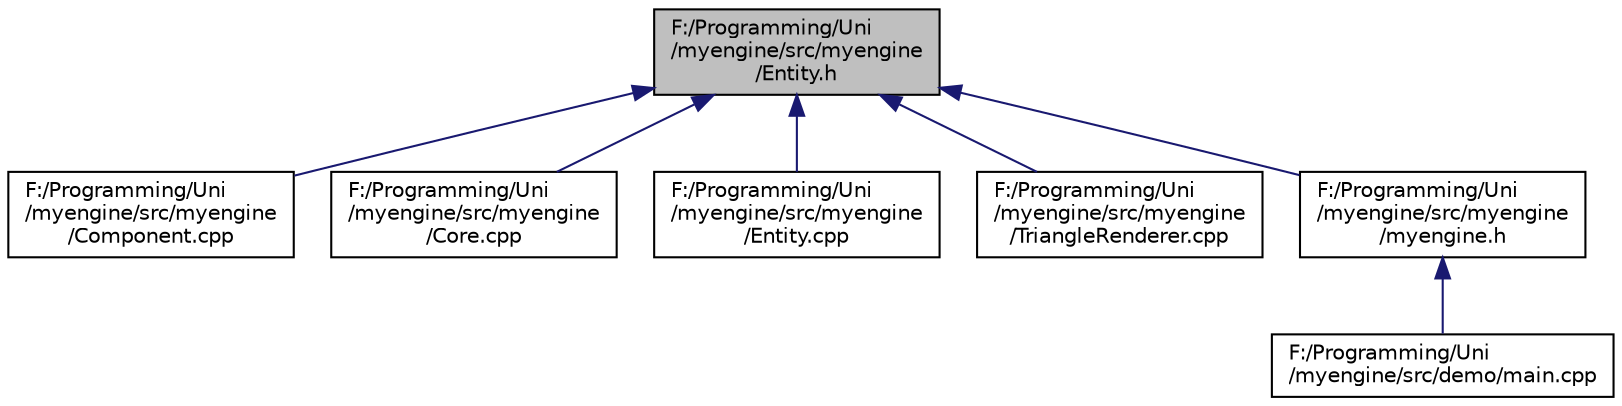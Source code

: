 digraph "F:/Programming/Uni/myengine/src/myengine/Entity.h"
{
 // LATEX_PDF_SIZE
  edge [fontname="Helvetica",fontsize="10",labelfontname="Helvetica",labelfontsize="10"];
  node [fontname="Helvetica",fontsize="10",shape=record];
  Node1 [label="F:/Programming/Uni\l/myengine/src/myengine\l/Entity.h",height=0.2,width=0.4,color="black", fillcolor="grey75", style="filled", fontcolor="black",tooltip=" "];
  Node1 -> Node2 [dir="back",color="midnightblue",fontsize="10",style="solid",fontname="Helvetica"];
  Node2 [label="F:/Programming/Uni\l/myengine/src/myengine\l/Component.cpp",height=0.2,width=0.4,color="black", fillcolor="white", style="filled",URL="$_component_8cpp.html",tooltip=" "];
  Node1 -> Node3 [dir="back",color="midnightblue",fontsize="10",style="solid",fontname="Helvetica"];
  Node3 [label="F:/Programming/Uni\l/myengine/src/myengine\l/Core.cpp",height=0.2,width=0.4,color="black", fillcolor="white", style="filled",URL="$_core_8cpp.html",tooltip=" "];
  Node1 -> Node4 [dir="back",color="midnightblue",fontsize="10",style="solid",fontname="Helvetica"];
  Node4 [label="F:/Programming/Uni\l/myengine/src/myengine\l/Entity.cpp",height=0.2,width=0.4,color="black", fillcolor="white", style="filled",URL="$_entity_8cpp.html",tooltip=" "];
  Node1 -> Node5 [dir="back",color="midnightblue",fontsize="10",style="solid",fontname="Helvetica"];
  Node5 [label="F:/Programming/Uni\l/myengine/src/myengine\l/TriangleRenderer.cpp",height=0.2,width=0.4,color="black", fillcolor="white", style="filled",URL="$_triangle_renderer_8cpp.html",tooltip=" "];
  Node1 -> Node6 [dir="back",color="midnightblue",fontsize="10",style="solid",fontname="Helvetica"];
  Node6 [label="F:/Programming/Uni\l/myengine/src/myengine\l/myengine.h",height=0.2,width=0.4,color="black", fillcolor="white", style="filled",URL="$myengine_8h.html",tooltip=" "];
  Node6 -> Node7 [dir="back",color="midnightblue",fontsize="10",style="solid",fontname="Helvetica"];
  Node7 [label="F:/Programming/Uni\l/myengine/src/demo/main.cpp",height=0.2,width=0.4,color="black", fillcolor="white", style="filled",URL="$main_8cpp.html",tooltip=" "];
}
